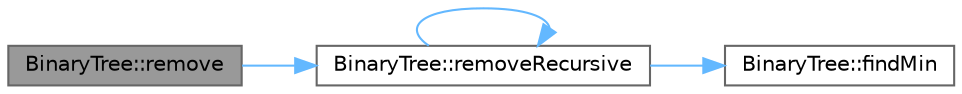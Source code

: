 digraph "BinaryTree::remove"
{
 // INTERACTIVE_SVG=YES
 // LATEX_PDF_SIZE
  bgcolor="transparent";
  edge [fontname=Helvetica,fontsize=10,labelfontname=Helvetica,labelfontsize=10];
  node [fontname=Helvetica,fontsize=10,shape=box,height=0.2,width=0.4];
  rankdir="LR";
  Node1 [id="Node000001",label="BinaryTree::remove",height=0.2,width=0.4,color="gray40", fillcolor="grey60", style="filled", fontcolor="black",tooltip=" "];
  Node1 -> Node2 [id="edge1_Node000001_Node000002",color="steelblue1",style="solid",tooltip=" "];
  Node2 [id="Node000002",label="BinaryTree::removeRecursive",height=0.2,width=0.4,color="grey40", fillcolor="white", style="filled",URL="$class_binary_tree.html#abe930d965f8d9c126ea953db7e20681e",tooltip=" "];
  Node2 -> Node3 [id="edge2_Node000002_Node000003",color="steelblue1",style="solid",tooltip=" "];
  Node3 [id="Node000003",label="BinaryTree::findMin",height=0.2,width=0.4,color="grey40", fillcolor="white", style="filled",URL="$class_binary_tree.html#af424df16a552c1db5edbb35f5b6c673d",tooltip=" "];
  Node2 -> Node2 [id="edge3_Node000002_Node000002",color="steelblue1",style="solid",tooltip=" "];
}
